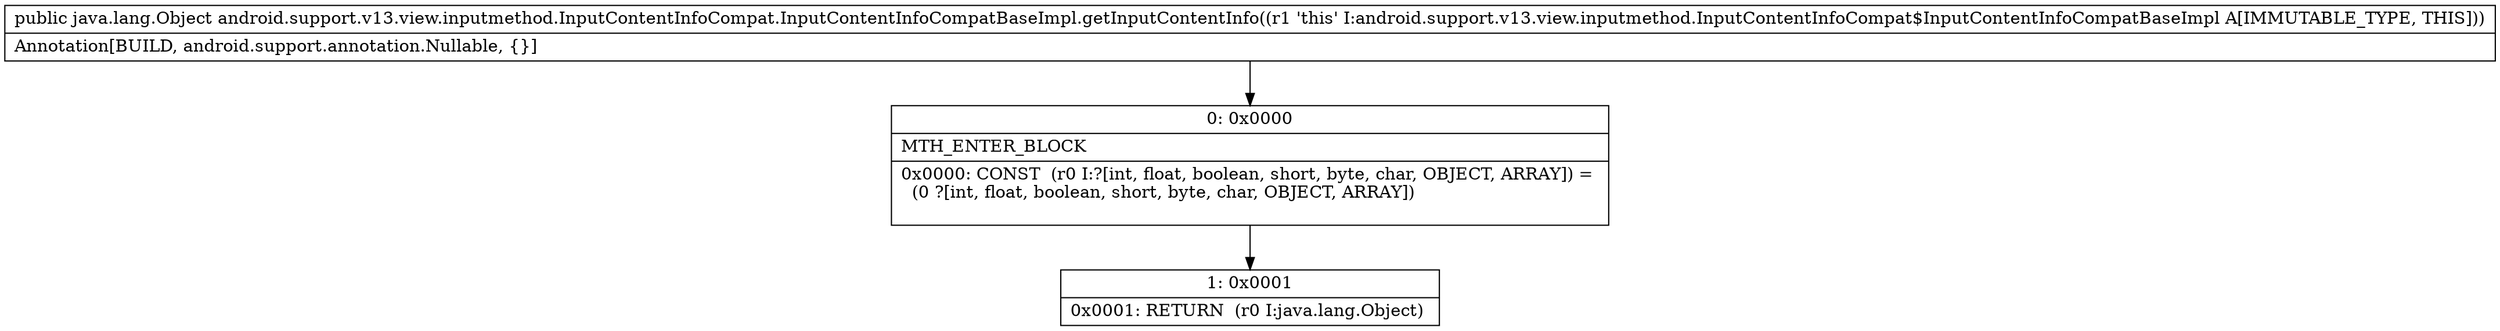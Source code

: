 digraph "CFG forandroid.support.v13.view.inputmethod.InputContentInfoCompat.InputContentInfoCompatBaseImpl.getInputContentInfo()Ljava\/lang\/Object;" {
Node_0 [shape=record,label="{0\:\ 0x0000|MTH_ENTER_BLOCK\l|0x0000: CONST  (r0 I:?[int, float, boolean, short, byte, char, OBJECT, ARRAY]) = \l  (0 ?[int, float, boolean, short, byte, char, OBJECT, ARRAY])\l \l}"];
Node_1 [shape=record,label="{1\:\ 0x0001|0x0001: RETURN  (r0 I:java.lang.Object) \l}"];
MethodNode[shape=record,label="{public java.lang.Object android.support.v13.view.inputmethod.InputContentInfoCompat.InputContentInfoCompatBaseImpl.getInputContentInfo((r1 'this' I:android.support.v13.view.inputmethod.InputContentInfoCompat$InputContentInfoCompatBaseImpl A[IMMUTABLE_TYPE, THIS]))  | Annotation[BUILD, android.support.annotation.Nullable, \{\}]\l}"];
MethodNode -> Node_0;
Node_0 -> Node_1;
}

